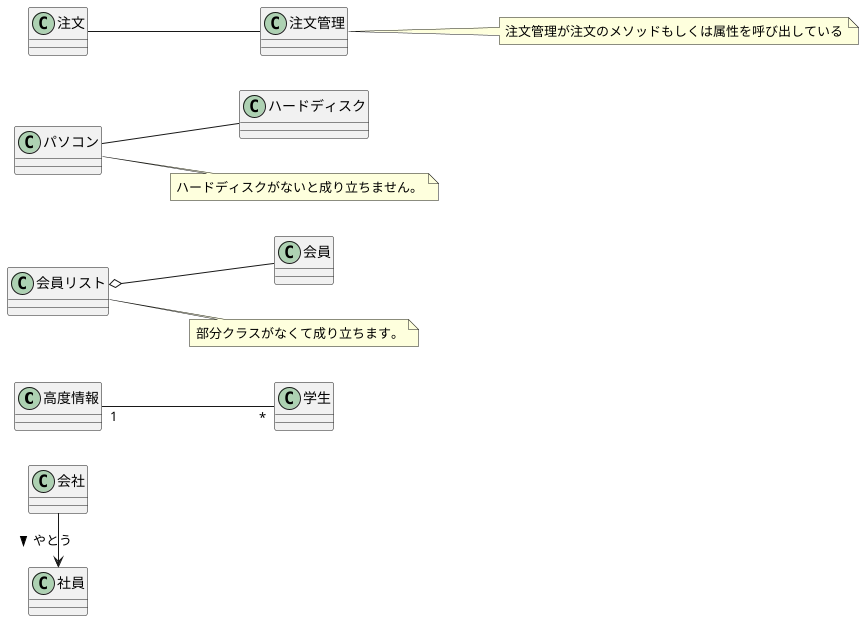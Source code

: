 @startuml
left to right direction
高度情報 "1"--"*" 学生
会社 -> 社員: やとう >
会員リスト o-- 会員
パソコン -- ハードディスク
注文 -- 注文管理
note right of 会員リスト
  部分クラスがなくて成り立ちます。
end note
note right of パソコン
  ハードディスクがないと成り立ちません。
end note
note right of 注文管理
  注文管理が注文のメソッドもしくは属性を呼び出している
end note
@enduml